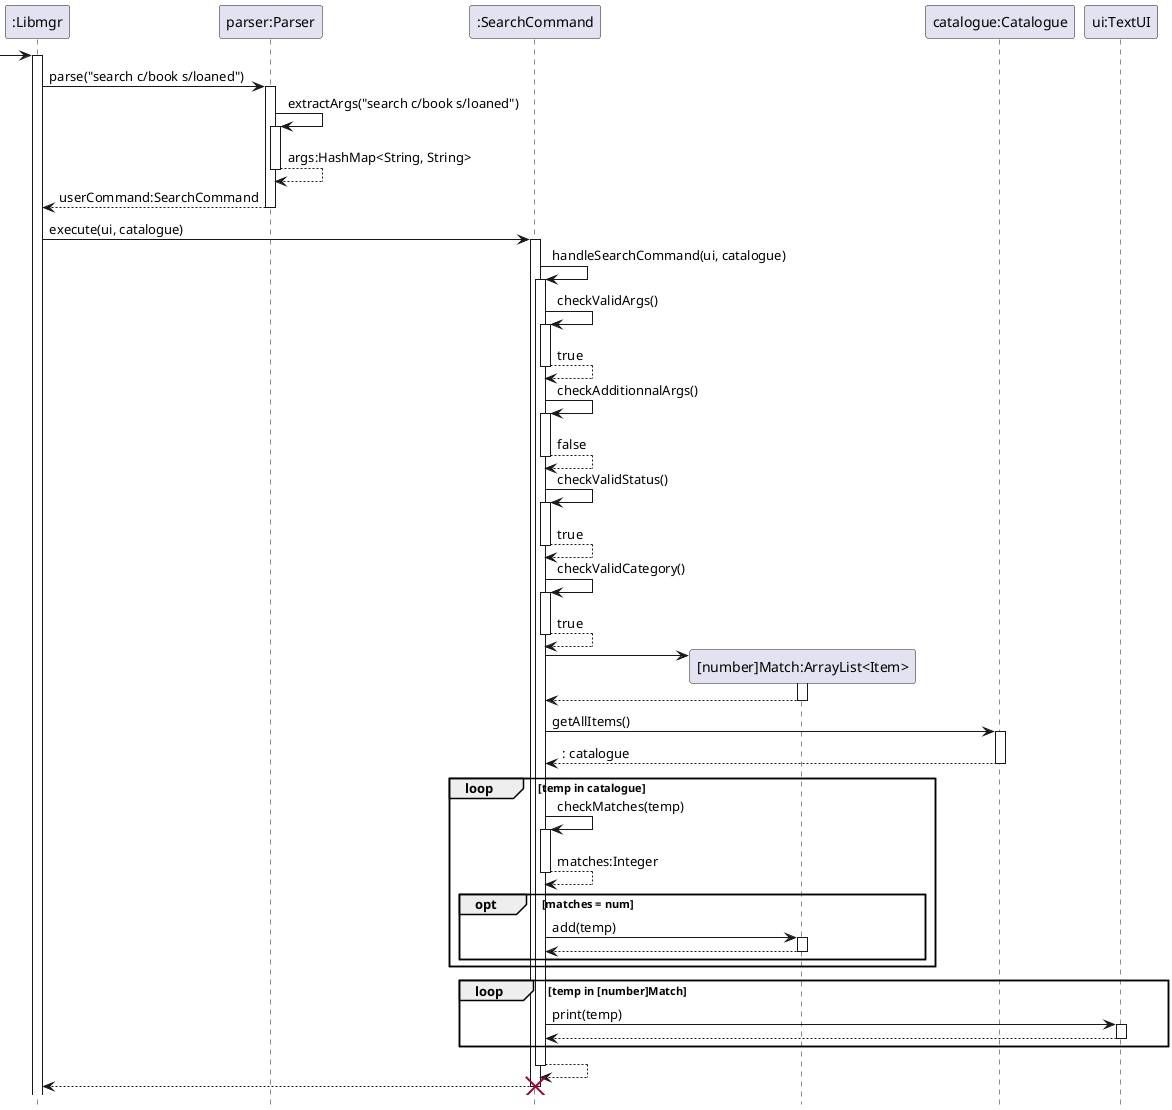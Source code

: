 @startuml
'https://plantuml.com/sequence-diagram
hide footbox

Participant ":Libmgr" as libmgr
Participant "parser:Parser" as parser
Participant ":SearchCommand" as searchCommand
Participant "[number]Match:ArrayList<Item>" as numMatch
Participant "catalogue:Catalogue" as catalogue
Participant "ui:TextUI" as ui

-> libmgr
activate libmgr

libmgr -> parser:parse("search c/book s/loaned")
activate parser
parser -> parser:extractArgs("search c/book s/loaned")
activate parser
return args:HashMap<String, String>
return userCommand:SearchCommand

libmgr -> searchCommand:execute(ui, catalogue)
activate searchCommand
searchCommand -> searchCommand:handleSearchCommand(ui, catalogue)
activate searchCommand

searchCommand -> searchCommand:checkValidArgs()
activate searchCommand
return true

searchCommand -> searchCommand:checkAdditionnalArgs()
activate searchCommand
return false

searchCommand -> searchCommand:checkValidStatus()
activate searchCommand
return true

searchCommand -> searchCommand:checkValidCategory()
activate searchCommand
return true

create numMatch
searchCommand -> numMatch
activate numMatch
return

searchCommand -> catalogue:getAllItems()
activate catalogue
return : catalogue

loop temp in catalogue
    searchCommand -> searchCommand:checkMatches(temp)
    activate searchCommand
    return matches:Integer
    opt matches = num
        searchCommand -> numMatch:add(temp)
        activate numMatch
        return
    end
end

loop temp in [number]Match
    searchCommand -> ui:print(temp)
    activate ui
    return
end

return
return
destroy searchCommand




@enduml